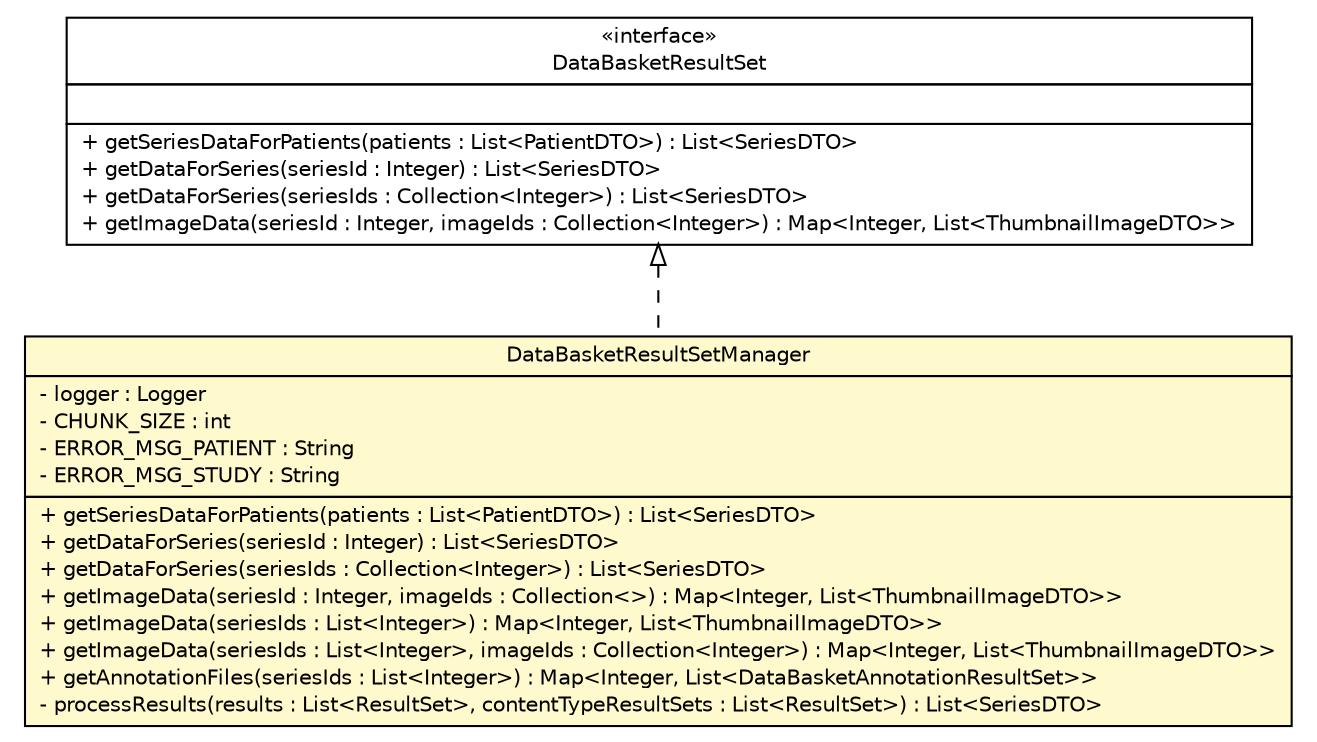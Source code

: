 #!/usr/local/bin/dot
#
# Class diagram 
# Generated by UmlGraph version 4.8 (http://www.spinellis.gr/sw/umlgraph)
#

digraph G {
	edge [fontname="Helvetica",fontsize=10,labelfontname="Helvetica",labelfontsize=10];
	node [fontname="Helvetica",fontsize=10,shape=plaintext];
	// gov.nih.nci.ncia.resultset.DataBasketResultSet
	c51448 [label=<<table border="0" cellborder="1" cellspacing="0" cellpadding="2" port="p" href="./DataBasketResultSet.html">
		<tr><td><table border="0" cellspacing="0" cellpadding="1">
			<tr><td> &laquo;interface&raquo; </td></tr>
			<tr><td> DataBasketResultSet </td></tr>
		</table></td></tr>
		<tr><td><table border="0" cellspacing="0" cellpadding="1">
			<tr><td align="left">  </td></tr>
		</table></td></tr>
		<tr><td><table border="0" cellspacing="0" cellpadding="1">
			<tr><td align="left"> + getSeriesDataForPatients(patients : List&lt;PatientDTO&gt;) : List&lt;SeriesDTO&gt; </td></tr>
			<tr><td align="left"> + getDataForSeries(seriesId : Integer) : List&lt;SeriesDTO&gt; </td></tr>
			<tr><td align="left"> + getDataForSeries(seriesIds : Collection&lt;Integer&gt;) : List&lt;SeriesDTO&gt; </td></tr>
			<tr><td align="left"> + getImageData(seriesId : Integer, imageIds : Collection&lt;Integer&gt;) : Map&lt;Integer, List&lt;ThumbnailImageDTO&gt;&gt; </td></tr>
		</table></td></tr>
		</table>>, fontname="Helvetica", fontcolor="black", fontsize=10.0];
	// gov.nih.nci.ncia.resultset.DataBasketResultSetManager
	c51449 [label=<<table border="0" cellborder="1" cellspacing="0" cellpadding="2" port="p" bgcolor="lemonChiffon" href="./DataBasketResultSetManager.html">
		<tr><td><table border="0" cellspacing="0" cellpadding="1">
			<tr><td> DataBasketResultSetManager </td></tr>
		</table></td></tr>
		<tr><td><table border="0" cellspacing="0" cellpadding="1">
			<tr><td align="left"> - logger : Logger </td></tr>
			<tr><td align="left"> - CHUNK_SIZE : int </td></tr>
			<tr><td align="left"> - ERROR_MSG_PATIENT : String </td></tr>
			<tr><td align="left"> - ERROR_MSG_STUDY : String </td></tr>
		</table></td></tr>
		<tr><td><table border="0" cellspacing="0" cellpadding="1">
			<tr><td align="left"> + getSeriesDataForPatients(patients : List&lt;PatientDTO&gt;) : List&lt;SeriesDTO&gt; </td></tr>
			<tr><td align="left"> + getDataForSeries(seriesId : Integer) : List&lt;SeriesDTO&gt; </td></tr>
			<tr><td align="left"> + getDataForSeries(seriesIds : Collection&lt;Integer&gt;) : List&lt;SeriesDTO&gt; </td></tr>
			<tr><td align="left"> + getImageData(seriesId : Integer, imageIds : Collection&lt;&gt;) : Map&lt;Integer, List&lt;ThumbnailImageDTO&gt;&gt; </td></tr>
			<tr><td align="left"> + getImageData(seriesIds : List&lt;Integer&gt;) : Map&lt;Integer, List&lt;ThumbnailImageDTO&gt;&gt; </td></tr>
			<tr><td align="left"> + getImageData(seriesIds : List&lt;Integer&gt;, imageIds : Collection&lt;Integer&gt;) : Map&lt;Integer, List&lt;ThumbnailImageDTO&gt;&gt; </td></tr>
			<tr><td align="left"> + getAnnotationFiles(seriesIds : List&lt;Integer&gt;) : Map&lt;Integer, List&lt;DataBasketAnnotationResultSet&gt;&gt; </td></tr>
			<tr><td align="left"> - processResults(results : List&lt;ResultSet&gt;, contentTypeResultSets : List&lt;ResultSet&gt;) : List&lt;SeriesDTO&gt; </td></tr>
		</table></td></tr>
		</table>>, fontname="Helvetica", fontcolor="black", fontsize=10.0];
	//gov.nih.nci.ncia.resultset.DataBasketResultSetManager implements gov.nih.nci.ncia.resultset.DataBasketResultSet
	c51448:p -> c51449:p [dir=back,arrowtail=empty,style=dashed];
}


